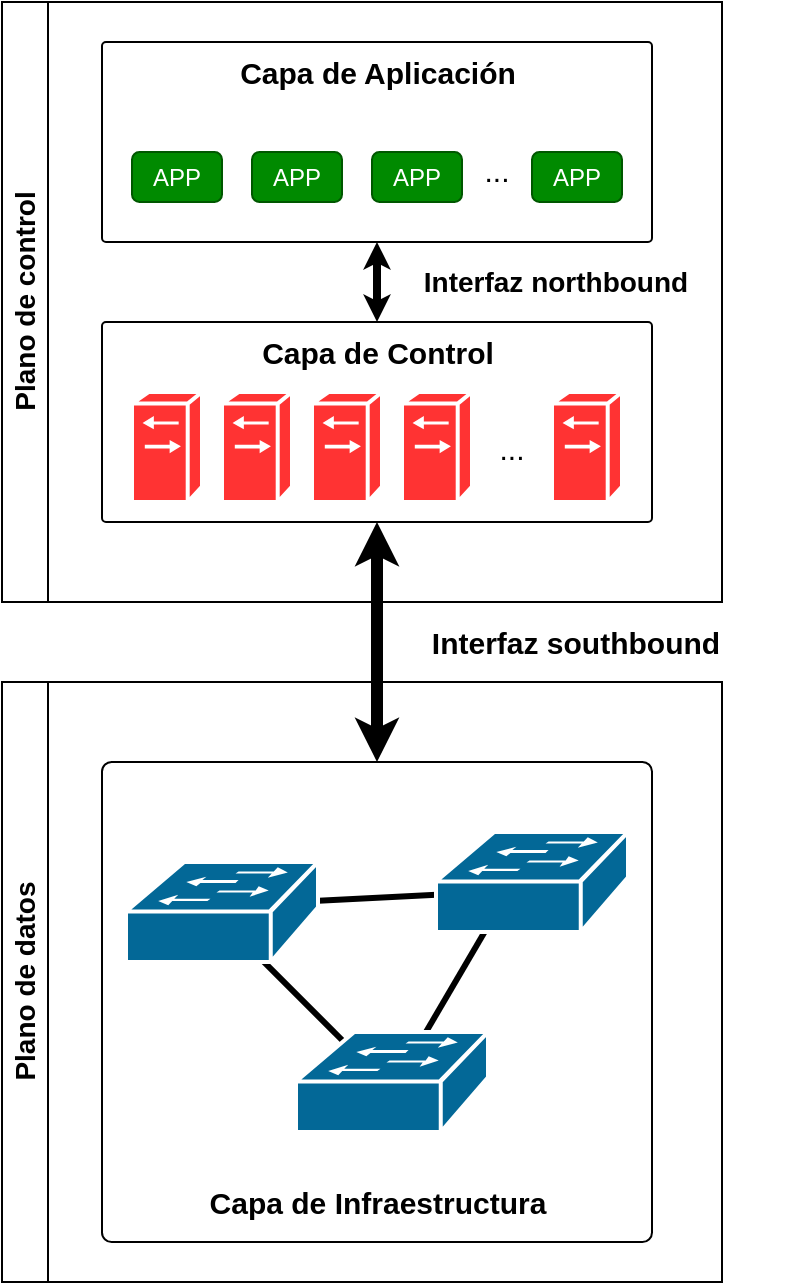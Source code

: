<mxfile version="27.1.4">
  <diagram name="Página-1" id="8Nr6kVrE9SyybX-va9n5">
    <mxGraphModel dx="1198" dy="771" grid="1" gridSize="5" guides="1" tooltips="1" connect="1" arrows="1" fold="1" page="1" pageScale="1" pageWidth="1169" pageHeight="827" math="0" shadow="0">
      <root>
        <mxCell id="0" />
        <mxCell id="1" parent="0" />
        <mxCell id="F-6HF-LXUj0dGaGDXy4D-36" value="&lt;font style=&quot;font-size: 14px;&quot;&gt;Plano de control&lt;/font&gt;" style="swimlane;horizontal=0;whiteSpace=wrap;html=1;startSize=23;strokeWidth=1;" vertex="1" parent="1">
          <mxGeometry x="120" y="40" width="360" height="300" as="geometry" />
        </mxCell>
        <mxCell id="F-6HF-LXUj0dGaGDXy4D-40" value="" style="rounded=1;whiteSpace=wrap;html=1;arcSize=2;" vertex="1" parent="F-6HF-LXUj0dGaGDXy4D-36">
          <mxGeometry x="50" y="160" width="275" height="100" as="geometry" />
        </mxCell>
        <mxCell id="F-6HF-LXUj0dGaGDXy4D-7" value="" style="shape=mxgraph.cisco.switches.generic_softswitch;html=1;pointerEvents=1;dashed=0;fillColor=#FF3333;strokeColor=#ffffff;strokeWidth=2;verticalLabelPosition=bottom;verticalAlign=top;align=center;outlineConnect=0;" vertex="1" parent="F-6HF-LXUj0dGaGDXy4D-36">
          <mxGeometry x="65" y="195" width="35" height="55" as="geometry" />
        </mxCell>
        <mxCell id="F-6HF-LXUj0dGaGDXy4D-41" value="" style="shape=mxgraph.cisco.switches.generic_softswitch;html=1;pointerEvents=1;dashed=0;fillColor=#FF3333;strokeColor=#ffffff;strokeWidth=2;verticalLabelPosition=bottom;verticalAlign=top;align=center;outlineConnect=0;" vertex="1" parent="F-6HF-LXUj0dGaGDXy4D-36">
          <mxGeometry x="110" y="195" width="35" height="55" as="geometry" />
        </mxCell>
        <mxCell id="F-6HF-LXUj0dGaGDXy4D-42" value="" style="shape=mxgraph.cisco.switches.generic_softswitch;html=1;pointerEvents=1;dashed=0;fillColor=#FF3333;strokeColor=#ffffff;strokeWidth=2;verticalLabelPosition=bottom;verticalAlign=top;align=center;outlineConnect=0;" vertex="1" parent="F-6HF-LXUj0dGaGDXy4D-36">
          <mxGeometry x="155" y="195" width="35" height="55" as="geometry" />
        </mxCell>
        <mxCell id="F-6HF-LXUj0dGaGDXy4D-43" value="" style="shape=mxgraph.cisco.switches.generic_softswitch;html=1;pointerEvents=1;dashed=0;fillColor=#FF3333;strokeColor=#ffffff;strokeWidth=2;verticalLabelPosition=bottom;verticalAlign=top;align=center;outlineConnect=0;" vertex="1" parent="F-6HF-LXUj0dGaGDXy4D-36">
          <mxGeometry x="200" y="195" width="35" height="55" as="geometry" />
        </mxCell>
        <mxCell id="F-6HF-LXUj0dGaGDXy4D-44" value="" style="shape=mxgraph.cisco.switches.generic_softswitch;html=1;pointerEvents=1;dashed=0;fillColor=#FF3333;strokeColor=#ffffff;strokeWidth=2;verticalLabelPosition=bottom;verticalAlign=top;align=center;outlineConnect=0;" vertex="1" parent="F-6HF-LXUj0dGaGDXy4D-36">
          <mxGeometry x="275" y="195" width="35" height="55" as="geometry" />
        </mxCell>
        <mxCell id="F-6HF-LXUj0dGaGDXy4D-46" value="&lt;font style=&quot;font-size: 15px;&quot;&gt;...&lt;/font&gt;" style="text;html=1;align=center;verticalAlign=middle;whiteSpace=wrap;rounded=0;" vertex="1" parent="F-6HF-LXUj0dGaGDXy4D-36">
          <mxGeometry x="225" y="218.75" width="60" height="7.5" as="geometry" />
        </mxCell>
        <mxCell id="F-6HF-LXUj0dGaGDXy4D-47" value="" style="rounded=1;whiteSpace=wrap;html=1;arcSize=2;" vertex="1" parent="F-6HF-LXUj0dGaGDXy4D-36">
          <mxGeometry x="50" y="20" width="275" height="100" as="geometry" />
        </mxCell>
        <mxCell id="F-6HF-LXUj0dGaGDXy4D-57" value="&lt;font style=&quot;font-size: 15px;&quot;&gt;&lt;b&gt;Capa de Control&lt;/b&gt;&lt;/font&gt;" style="text;html=1;align=center;verticalAlign=middle;whiteSpace=wrap;rounded=0;" vertex="1" parent="F-6HF-LXUj0dGaGDXy4D-36">
          <mxGeometry x="75.5" y="160" width="224" height="30" as="geometry" />
        </mxCell>
        <mxCell id="F-6HF-LXUj0dGaGDXy4D-58" value="&lt;font style=&quot;font-size: 15px;&quot;&gt;&lt;b&gt;Capa de Aplicación&lt;/b&gt;&lt;/font&gt;" style="text;html=1;align=center;verticalAlign=middle;whiteSpace=wrap;rounded=0;" vertex="1" parent="F-6HF-LXUj0dGaGDXy4D-36">
          <mxGeometry x="75.5" y="20" width="224" height="30" as="geometry" />
        </mxCell>
        <mxCell id="F-6HF-LXUj0dGaGDXy4D-59" value="APP" style="rounded=1;whiteSpace=wrap;html=1;fillColor=#008a00;fontColor=#ffffff;strokeColor=#005700;" vertex="1" parent="F-6HF-LXUj0dGaGDXy4D-36">
          <mxGeometry x="65" y="75" width="45" height="25" as="geometry" />
        </mxCell>
        <mxCell id="F-6HF-LXUj0dGaGDXy4D-60" value="APP" style="rounded=1;whiteSpace=wrap;html=1;fillColor=#008a00;fontColor=#ffffff;strokeColor=#005700;" vertex="1" parent="F-6HF-LXUj0dGaGDXy4D-36">
          <mxGeometry x="125" y="75" width="45" height="25" as="geometry" />
        </mxCell>
        <mxCell id="F-6HF-LXUj0dGaGDXy4D-61" value="APP" style="rounded=1;whiteSpace=wrap;html=1;fillColor=#008a00;fontColor=#ffffff;strokeColor=#005700;" vertex="1" parent="F-6HF-LXUj0dGaGDXy4D-36">
          <mxGeometry x="185" y="75" width="45" height="25" as="geometry" />
        </mxCell>
        <mxCell id="F-6HF-LXUj0dGaGDXy4D-62" value="APP" style="rounded=1;whiteSpace=wrap;html=1;fillColor=#008a00;fontColor=#ffffff;strokeColor=#005700;" vertex="1" parent="F-6HF-LXUj0dGaGDXy4D-36">
          <mxGeometry x="265" y="75" width="45" height="25" as="geometry" />
        </mxCell>
        <mxCell id="F-6HF-LXUj0dGaGDXy4D-63" value="&lt;font style=&quot;font-size: 15px;&quot;&gt;...&lt;/font&gt;" style="text;html=1;align=center;verticalAlign=middle;whiteSpace=wrap;rounded=0;" vertex="1" parent="F-6HF-LXUj0dGaGDXy4D-36">
          <mxGeometry x="230" y="80" width="35" height="7.5" as="geometry" />
        </mxCell>
        <mxCell id="F-6HF-LXUj0dGaGDXy4D-66" value="" style="endArrow=classic;startArrow=classic;html=1;rounded=0;strokeWidth=4;endSize=1;startSize=1;exitX=0.5;exitY=0;exitDx=0;exitDy=0;entryX=0.5;entryY=1;entryDx=0;entryDy=0;" edge="1" parent="F-6HF-LXUj0dGaGDXy4D-36" source="F-6HF-LXUj0dGaGDXy4D-57" target="F-6HF-LXUj0dGaGDXy4D-47">
          <mxGeometry width="50" height="50" relative="1" as="geometry">
            <mxPoint x="180" y="150" as="sourcePoint" />
            <mxPoint x="180" y="120" as="targetPoint" />
          </mxGeometry>
        </mxCell>
        <mxCell id="F-6HF-LXUj0dGaGDXy4D-68" value="&lt;b&gt;&lt;font style=&quot;font-size: 14px;&quot;&gt;Interfaz northbound&lt;/font&gt;&lt;/b&gt;" style="text;html=1;align=center;verticalAlign=middle;whiteSpace=wrap;rounded=0;" vertex="1" parent="F-6HF-LXUj0dGaGDXy4D-36">
          <mxGeometry x="165" y="125" width="224" height="30" as="geometry" />
        </mxCell>
        <mxCell id="F-6HF-LXUj0dGaGDXy4D-38" value="&lt;font style=&quot;font-size: 14px;&quot;&gt;Plano de datos&lt;/font&gt;" style="swimlane;horizontal=0;whiteSpace=wrap;html=1;startSize=23;" vertex="1" parent="1">
          <mxGeometry x="120" y="380" width="360" height="300" as="geometry">
            <mxRectangle x="120" y="330" width="35" height="115" as="alternateBounds" />
          </mxGeometry>
        </mxCell>
        <mxCell id="F-6HF-LXUj0dGaGDXy4D-39" value="" style="rounded=1;whiteSpace=wrap;html=1;arcSize=2;" vertex="1" parent="F-6HF-LXUj0dGaGDXy4D-38">
          <mxGeometry x="50" y="40" width="275" height="240" as="geometry" />
        </mxCell>
        <mxCell id="F-6HF-LXUj0dGaGDXy4D-12" value="" style="endArrow=none;html=1;rounded=0;exitX=0.5;exitY=0.98;exitDx=0;exitDy=0;exitPerimeter=0;strokeWidth=3;entryX=0.87;entryY=0.74;entryDx=0;entryDy=0;entryPerimeter=0;" edge="1" parent="F-6HF-LXUj0dGaGDXy4D-38">
          <mxGeometry width="50" height="50" relative="1" as="geometry">
            <mxPoint x="265" y="104" as="sourcePoint" />
            <mxPoint x="146" y="110" as="targetPoint" />
          </mxGeometry>
        </mxCell>
        <mxCell id="F-6HF-LXUj0dGaGDXy4D-13" value="" style="endArrow=none;html=1;rounded=0;exitX=0.5;exitY=0.98;exitDx=0;exitDy=0;exitPerimeter=0;strokeWidth=3;entryX=0.5;entryY=0.98;entryDx=0;entryDy=0;entryPerimeter=0;" edge="1" parent="F-6HF-LXUj0dGaGDXy4D-38">
          <mxGeometry width="50" height="50" relative="1" as="geometry">
            <mxPoint x="195" y="204" as="sourcePoint" />
            <mxPoint x="110" y="119" as="targetPoint" />
          </mxGeometry>
        </mxCell>
        <mxCell id="F-6HF-LXUj0dGaGDXy4D-11" value="" style="endArrow=none;html=1;rounded=0;strokeWidth=3;entryX=0.5;entryY=0.98;entryDx=0;entryDy=0;entryPerimeter=0;" edge="1" parent="F-6HF-LXUj0dGaGDXy4D-38">
          <mxGeometry width="50" height="50" relative="1" as="geometry">
            <mxPoint x="253" y="105" as="sourcePoint" />
            <mxPoint x="195" y="204" as="targetPoint" />
          </mxGeometry>
        </mxCell>
        <mxCell id="F-6HF-LXUj0dGaGDXy4D-14" value="" style="shape=mxgraph.cisco.switches.workgroup_switch;html=1;pointerEvents=1;dashed=0;fillColor=#036897;strokeColor=#ffffff;strokeWidth=2;verticalLabelPosition=bottom;verticalAlign=top;align=center;outlineConnect=0;" vertex="1" parent="F-6HF-LXUj0dGaGDXy4D-38">
          <mxGeometry x="62" y="90" width="96" height="50" as="geometry" />
        </mxCell>
        <mxCell id="F-6HF-LXUj0dGaGDXy4D-16" value="" style="shape=mxgraph.cisco.switches.workgroup_switch;html=1;pointerEvents=1;dashed=0;fillColor=#036897;strokeColor=#ffffff;strokeWidth=2;verticalLabelPosition=bottom;verticalAlign=top;align=center;outlineConnect=0;" vertex="1" parent="F-6HF-LXUj0dGaGDXy4D-38">
          <mxGeometry x="217" y="75" width="96" height="50" as="geometry" />
        </mxCell>
        <mxCell id="F-6HF-LXUj0dGaGDXy4D-15" value="" style="shape=mxgraph.cisco.switches.workgroup_switch;html=1;pointerEvents=1;dashed=0;fillColor=#036897;strokeColor=#ffffff;strokeWidth=2;verticalLabelPosition=bottom;verticalAlign=top;align=center;outlineConnect=0;" vertex="1" parent="F-6HF-LXUj0dGaGDXy4D-38">
          <mxGeometry x="147" y="175" width="96" height="50" as="geometry" />
        </mxCell>
        <mxCell id="F-6HF-LXUj0dGaGDXy4D-22" value="&lt;font style=&quot;font-size: 15px;&quot;&gt;&lt;b&gt;Capa de Infraestructura&lt;/b&gt;&lt;/font&gt;" style="text;html=1;align=center;verticalAlign=middle;whiteSpace=wrap;rounded=0;" vertex="1" parent="F-6HF-LXUj0dGaGDXy4D-38">
          <mxGeometry x="75.5" y="245" width="224" height="30" as="geometry" />
        </mxCell>
        <mxCell id="F-6HF-LXUj0dGaGDXy4D-64" value="" style="endArrow=classic;startArrow=classic;html=1;rounded=0;exitX=0.5;exitY=0;exitDx=0;exitDy=0;strokeWidth=6;endSize=3;startSize=3;entryX=0.5;entryY=1;entryDx=0;entryDy=0;" edge="1" parent="1" source="F-6HF-LXUj0dGaGDXy4D-39" target="F-6HF-LXUj0dGaGDXy4D-40">
          <mxGeometry width="50" height="50" relative="1" as="geometry">
            <mxPoint x="305" y="410" as="sourcePoint" />
            <mxPoint x="305" y="310" as="targetPoint" />
          </mxGeometry>
        </mxCell>
        <mxCell id="F-6HF-LXUj0dGaGDXy4D-67" value="&lt;b&gt;&lt;font style=&quot;font-size: 15px;&quot;&gt;Interfaz southbound&lt;/font&gt;&lt;/b&gt;" style="text;html=1;align=center;verticalAlign=middle;whiteSpace=wrap;rounded=0;" vertex="1" parent="1">
          <mxGeometry x="295" y="345" width="224" height="30" as="geometry" />
        </mxCell>
      </root>
    </mxGraphModel>
  </diagram>
</mxfile>
